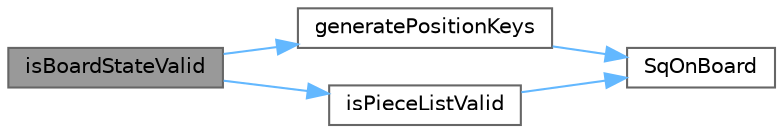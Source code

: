 digraph "isBoardStateValid"
{
 // INTERACTIVE_SVG=YES
 // LATEX_PDF_SIZE
  bgcolor="transparent";
  edge [fontname=Helvetica,fontsize=10,labelfontname=Helvetica,labelfontsize=10];
  node [fontname=Helvetica,fontsize=10,shape=box,height=0.2,width=0.4];
  rankdir="LR";
  Node1 [id="Node000001",label="isBoardStateValid",height=0.2,width=0.4,color="gray40", fillcolor="grey60", style="filled", fontcolor="black",tooltip="Performs a full internal consistency check of the board state."];
  Node1 -> Node2 [id="edge5_Node000001_Node000002",color="steelblue1",style="solid",tooltip=" "];
  Node2 [id="Node000002",label="generatePositionKeys",height=0.2,width=0.4,color="grey40", fillcolor="white", style="filled",URL="$hash__keys_8cpp.html#a8c1832e1dfd853cce944ddd2df57dd53",tooltip="Generates a Zobrist hash key for the given board position."];
  Node2 -> Node3 [id="edge6_Node000002_Node000003",color="steelblue1",style="solid",tooltip=" "];
  Node3 [id="Node000003",label="SqOnBoard",height=0.2,width=0.4,color="grey40", fillcolor="white", style="filled",URL="$validate_8cpp.html#ad5a569564ef016ed02a4fef23d89d9c4",tooltip="Checks if a given square index refers to a valid on-board square."];
  Node1 -> Node4 [id="edge7_Node000001_Node000004",color="steelblue1",style="solid",tooltip=" "];
  Node4 [id="Node000004",label="isPieceListValid",height=0.2,width=0.4,color="grey40", fillcolor="white", style="filled",URL="$board_8cpp.html#addbaf4fbab51f8032e0e7aabbffeab96",tooltip="Validate that piece list array is consistent with board state."];
  Node4 -> Node3 [id="edge8_Node000004_Node000003",color="steelblue1",style="solid",tooltip=" "];
}

